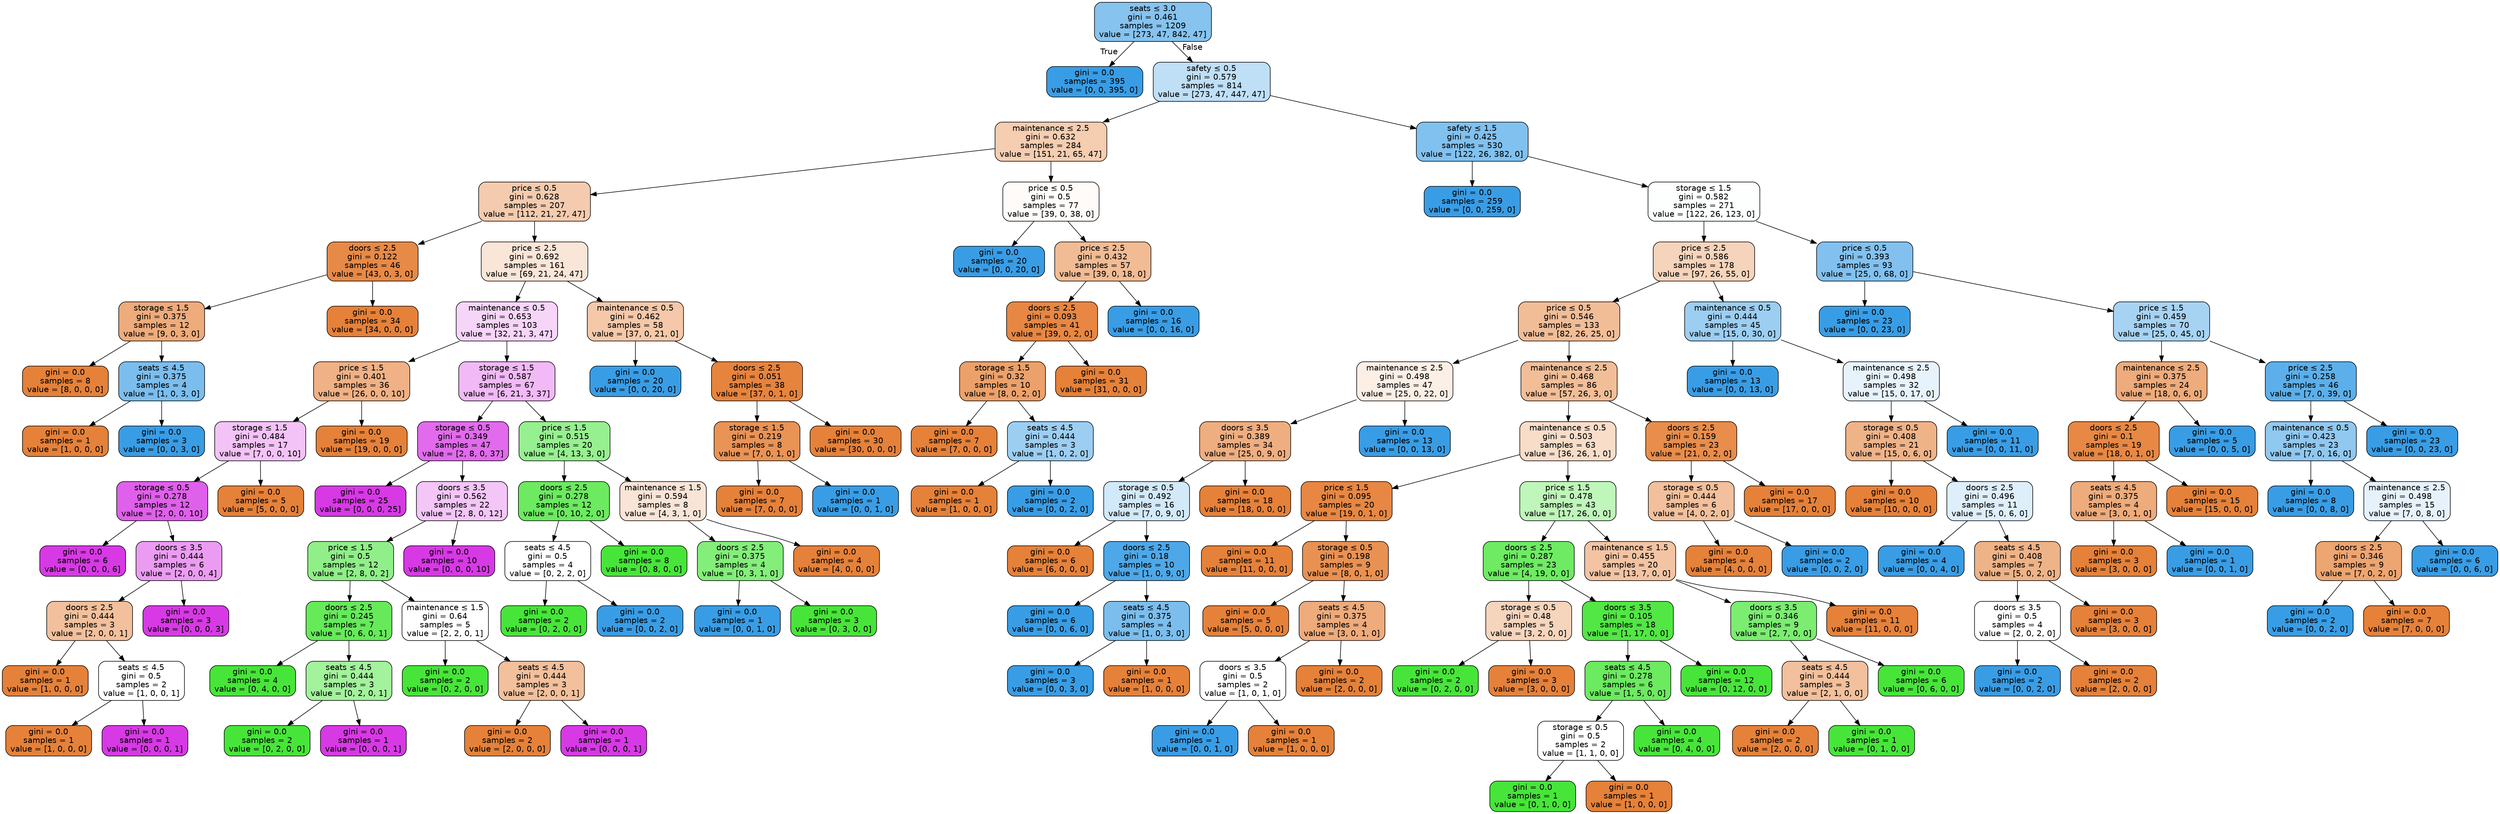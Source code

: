 digraph Tree {
node [shape=box, style="filled, rounded", color="black", fontname=helvetica] ;
edge [fontname=helvetica] ;
0 [label=<seats &le; 3.0<br/>gini = 0.461<br/>samples = 1209<br/>value = [273, 47, 842, 47]>, fillcolor="#399de59b"] ;
1 [label=<gini = 0.0<br/>samples = 395<br/>value = [0, 0, 395, 0]>, fillcolor="#399de5ff"] ;
0 -> 1 [labeldistance=2.5, labelangle=45, headlabel="True"] ;
2 [label=<safety &le; 0.5<br/>gini = 0.579<br/>samples = 814<br/>value = [273, 47, 447, 47]>, fillcolor="#399de552"] ;
0 -> 2 [labeldistance=2.5, labelangle=-45, headlabel="False"] ;
3 [label=<maintenance &le; 2.5<br/>gini = 0.632<br/>samples = 284<br/>value = [151, 21, 65, 47]>, fillcolor="#e5813964"] ;
2 -> 3 ;
4 [label=<price &le; 0.5<br/>gini = 0.628<br/>samples = 207<br/>value = [112, 21, 27, 47]>, fillcolor="#e5813968"] ;
3 -> 4 ;
5 [label=<doors &le; 2.5<br/>gini = 0.122<br/>samples = 46<br/>value = [43, 0, 3, 0]>, fillcolor="#e58139ed"] ;
4 -> 5 ;
6 [label=<storage &le; 1.5<br/>gini = 0.375<br/>samples = 12<br/>value = [9, 0, 3, 0]>, fillcolor="#e58139aa"] ;
5 -> 6 ;
7 [label=<gini = 0.0<br/>samples = 8<br/>value = [8, 0, 0, 0]>, fillcolor="#e58139ff"] ;
6 -> 7 ;
8 [label=<seats &le; 4.5<br/>gini = 0.375<br/>samples = 4<br/>value = [1, 0, 3, 0]>, fillcolor="#399de5aa"] ;
6 -> 8 ;
9 [label=<gini = 0.0<br/>samples = 1<br/>value = [1, 0, 0, 0]>, fillcolor="#e58139ff"] ;
8 -> 9 ;
10 [label=<gini = 0.0<br/>samples = 3<br/>value = [0, 0, 3, 0]>, fillcolor="#399de5ff"] ;
8 -> 10 ;
11 [label=<gini = 0.0<br/>samples = 34<br/>value = [34, 0, 0, 0]>, fillcolor="#e58139ff"] ;
5 -> 11 ;
12 [label=<price &le; 2.5<br/>gini = 0.692<br/>samples = 161<br/>value = [69, 21, 24, 47]>, fillcolor="#e5813931"] ;
4 -> 12 ;
13 [label=<maintenance &le; 0.5<br/>gini = 0.653<br/>samples = 103<br/>value = [32, 21, 3, 47]>, fillcolor="#d739e536"] ;
12 -> 13 ;
14 [label=<price &le; 1.5<br/>gini = 0.401<br/>samples = 36<br/>value = [26, 0, 0, 10]>, fillcolor="#e581399d"] ;
13 -> 14 ;
15 [label=<storage &le; 1.5<br/>gini = 0.484<br/>samples = 17<br/>value = [7, 0, 0, 10]>, fillcolor="#d739e54d"] ;
14 -> 15 ;
16 [label=<storage &le; 0.5<br/>gini = 0.278<br/>samples = 12<br/>value = [2, 0, 0, 10]>, fillcolor="#d739e5cc"] ;
15 -> 16 ;
17 [label=<gini = 0.0<br/>samples = 6<br/>value = [0, 0, 0, 6]>, fillcolor="#d739e5ff"] ;
16 -> 17 ;
18 [label=<doors &le; 3.5<br/>gini = 0.444<br/>samples = 6<br/>value = [2, 0, 0, 4]>, fillcolor="#d739e57f"] ;
16 -> 18 ;
19 [label=<doors &le; 2.5<br/>gini = 0.444<br/>samples = 3<br/>value = [2, 0, 0, 1]>, fillcolor="#e581397f"] ;
18 -> 19 ;
20 [label=<gini = 0.0<br/>samples = 1<br/>value = [1, 0, 0, 0]>, fillcolor="#e58139ff"] ;
19 -> 20 ;
21 [label=<seats &le; 4.5<br/>gini = 0.5<br/>samples = 2<br/>value = [1, 0, 0, 1]>, fillcolor="#e5813900"] ;
19 -> 21 ;
22 [label=<gini = 0.0<br/>samples = 1<br/>value = [1, 0, 0, 0]>, fillcolor="#e58139ff"] ;
21 -> 22 ;
23 [label=<gini = 0.0<br/>samples = 1<br/>value = [0, 0, 0, 1]>, fillcolor="#d739e5ff"] ;
21 -> 23 ;
24 [label=<gini = 0.0<br/>samples = 3<br/>value = [0, 0, 0, 3]>, fillcolor="#d739e5ff"] ;
18 -> 24 ;
25 [label=<gini = 0.0<br/>samples = 5<br/>value = [5, 0, 0, 0]>, fillcolor="#e58139ff"] ;
15 -> 25 ;
26 [label=<gini = 0.0<br/>samples = 19<br/>value = [19, 0, 0, 0]>, fillcolor="#e58139ff"] ;
14 -> 26 ;
27 [label=<storage &le; 1.5<br/>gini = 0.587<br/>samples = 67<br/>value = [6, 21, 3, 37]>, fillcolor="#d739e559"] ;
13 -> 27 ;
28 [label=<storage &le; 0.5<br/>gini = 0.349<br/>samples = 47<br/>value = [2, 8, 0, 37]>, fillcolor="#d739e5be"] ;
27 -> 28 ;
29 [label=<gini = 0.0<br/>samples = 25<br/>value = [0, 0, 0, 25]>, fillcolor="#d739e5ff"] ;
28 -> 29 ;
30 [label=<doors &le; 3.5<br/>gini = 0.562<br/>samples = 22<br/>value = [2, 8, 0, 12]>, fillcolor="#d739e549"] ;
28 -> 30 ;
31 [label=<price &le; 1.5<br/>gini = 0.5<br/>samples = 12<br/>value = [2, 8, 0, 2]>, fillcolor="#47e53999"] ;
30 -> 31 ;
32 [label=<doors &le; 2.5<br/>gini = 0.245<br/>samples = 7<br/>value = [0, 6, 0, 1]>, fillcolor="#47e539d4"] ;
31 -> 32 ;
33 [label=<gini = 0.0<br/>samples = 4<br/>value = [0, 4, 0, 0]>, fillcolor="#47e539ff"] ;
32 -> 33 ;
34 [label=<seats &le; 4.5<br/>gini = 0.444<br/>samples = 3<br/>value = [0, 2, 0, 1]>, fillcolor="#47e5397f"] ;
32 -> 34 ;
35 [label=<gini = 0.0<br/>samples = 2<br/>value = [0, 2, 0, 0]>, fillcolor="#47e539ff"] ;
34 -> 35 ;
36 [label=<gini = 0.0<br/>samples = 1<br/>value = [0, 0, 0, 1]>, fillcolor="#d739e5ff"] ;
34 -> 36 ;
37 [label=<maintenance &le; 1.5<br/>gini = 0.64<br/>samples = 5<br/>value = [2, 2, 0, 1]>, fillcolor="#e5813900"] ;
31 -> 37 ;
38 [label=<gini = 0.0<br/>samples = 2<br/>value = [0, 2, 0, 0]>, fillcolor="#47e539ff"] ;
37 -> 38 ;
39 [label=<seats &le; 4.5<br/>gini = 0.444<br/>samples = 3<br/>value = [2, 0, 0, 1]>, fillcolor="#e581397f"] ;
37 -> 39 ;
40 [label=<gini = 0.0<br/>samples = 2<br/>value = [2, 0, 0, 0]>, fillcolor="#e58139ff"] ;
39 -> 40 ;
41 [label=<gini = 0.0<br/>samples = 1<br/>value = [0, 0, 0, 1]>, fillcolor="#d739e5ff"] ;
39 -> 41 ;
42 [label=<gini = 0.0<br/>samples = 10<br/>value = [0, 0, 0, 10]>, fillcolor="#d739e5ff"] ;
30 -> 42 ;
43 [label=<price &le; 1.5<br/>gini = 0.515<br/>samples = 20<br/>value = [4, 13, 3, 0]>, fillcolor="#47e5398f"] ;
27 -> 43 ;
44 [label=<doors &le; 2.5<br/>gini = 0.278<br/>samples = 12<br/>value = [0, 10, 2, 0]>, fillcolor="#47e539cc"] ;
43 -> 44 ;
45 [label=<seats &le; 4.5<br/>gini = 0.5<br/>samples = 4<br/>value = [0, 2, 2, 0]>, fillcolor="#47e53900"] ;
44 -> 45 ;
46 [label=<gini = 0.0<br/>samples = 2<br/>value = [0, 2, 0, 0]>, fillcolor="#47e539ff"] ;
45 -> 46 ;
47 [label=<gini = 0.0<br/>samples = 2<br/>value = [0, 0, 2, 0]>, fillcolor="#399de5ff"] ;
45 -> 47 ;
48 [label=<gini = 0.0<br/>samples = 8<br/>value = [0, 8, 0, 0]>, fillcolor="#47e539ff"] ;
44 -> 48 ;
49 [label=<maintenance &le; 1.5<br/>gini = 0.594<br/>samples = 8<br/>value = [4, 3, 1, 0]>, fillcolor="#e5813933"] ;
43 -> 49 ;
50 [label=<doors &le; 2.5<br/>gini = 0.375<br/>samples = 4<br/>value = [0, 3, 1, 0]>, fillcolor="#47e539aa"] ;
49 -> 50 ;
51 [label=<gini = 0.0<br/>samples = 1<br/>value = [0, 0, 1, 0]>, fillcolor="#399de5ff"] ;
50 -> 51 ;
52 [label=<gini = 0.0<br/>samples = 3<br/>value = [0, 3, 0, 0]>, fillcolor="#47e539ff"] ;
50 -> 52 ;
53 [label=<gini = 0.0<br/>samples = 4<br/>value = [4, 0, 0, 0]>, fillcolor="#e58139ff"] ;
49 -> 53 ;
54 [label=<maintenance &le; 0.5<br/>gini = 0.462<br/>samples = 58<br/>value = [37, 0, 21, 0]>, fillcolor="#e581396e"] ;
12 -> 54 ;
55 [label=<gini = 0.0<br/>samples = 20<br/>value = [0, 0, 20, 0]>, fillcolor="#399de5ff"] ;
54 -> 55 ;
56 [label=<doors &le; 2.5<br/>gini = 0.051<br/>samples = 38<br/>value = [37, 0, 1, 0]>, fillcolor="#e58139f8"] ;
54 -> 56 ;
57 [label=<storage &le; 1.5<br/>gini = 0.219<br/>samples = 8<br/>value = [7, 0, 1, 0]>, fillcolor="#e58139db"] ;
56 -> 57 ;
58 [label=<gini = 0.0<br/>samples = 7<br/>value = [7, 0, 0, 0]>, fillcolor="#e58139ff"] ;
57 -> 58 ;
59 [label=<gini = 0.0<br/>samples = 1<br/>value = [0, 0, 1, 0]>, fillcolor="#399de5ff"] ;
57 -> 59 ;
60 [label=<gini = 0.0<br/>samples = 30<br/>value = [30, 0, 0, 0]>, fillcolor="#e58139ff"] ;
56 -> 60 ;
61 [label=<price &le; 0.5<br/>gini = 0.5<br/>samples = 77<br/>value = [39, 0, 38, 0]>, fillcolor="#e5813907"] ;
3 -> 61 ;
62 [label=<gini = 0.0<br/>samples = 20<br/>value = [0, 0, 20, 0]>, fillcolor="#399de5ff"] ;
61 -> 62 ;
63 [label=<price &le; 2.5<br/>gini = 0.432<br/>samples = 57<br/>value = [39, 0, 18, 0]>, fillcolor="#e5813989"] ;
61 -> 63 ;
64 [label=<doors &le; 2.5<br/>gini = 0.093<br/>samples = 41<br/>value = [39, 0, 2, 0]>, fillcolor="#e58139f2"] ;
63 -> 64 ;
65 [label=<storage &le; 1.5<br/>gini = 0.32<br/>samples = 10<br/>value = [8, 0, 2, 0]>, fillcolor="#e58139bf"] ;
64 -> 65 ;
66 [label=<gini = 0.0<br/>samples = 7<br/>value = [7, 0, 0, 0]>, fillcolor="#e58139ff"] ;
65 -> 66 ;
67 [label=<seats &le; 4.5<br/>gini = 0.444<br/>samples = 3<br/>value = [1, 0, 2, 0]>, fillcolor="#399de57f"] ;
65 -> 67 ;
68 [label=<gini = 0.0<br/>samples = 1<br/>value = [1, 0, 0, 0]>, fillcolor="#e58139ff"] ;
67 -> 68 ;
69 [label=<gini = 0.0<br/>samples = 2<br/>value = [0, 0, 2, 0]>, fillcolor="#399de5ff"] ;
67 -> 69 ;
70 [label=<gini = 0.0<br/>samples = 31<br/>value = [31, 0, 0, 0]>, fillcolor="#e58139ff"] ;
64 -> 70 ;
71 [label=<gini = 0.0<br/>samples = 16<br/>value = [0, 0, 16, 0]>, fillcolor="#399de5ff"] ;
63 -> 71 ;
72 [label=<safety &le; 1.5<br/>gini = 0.425<br/>samples = 530<br/>value = [122, 26, 382, 0]>, fillcolor="#399de5a2"] ;
2 -> 72 ;
73 [label=<gini = 0.0<br/>samples = 259<br/>value = [0, 0, 259, 0]>, fillcolor="#399de5ff"] ;
72 -> 73 ;
74 [label=<storage &le; 1.5<br/>gini = 0.582<br/>samples = 271<br/>value = [122, 26, 123, 0]>, fillcolor="#399de502"] ;
72 -> 74 ;
75 [label=<price &le; 2.5<br/>gini = 0.586<br/>samples = 178<br/>value = [97, 26, 55, 0]>, fillcolor="#e5813957"] ;
74 -> 75 ;
76 [label=<price &le; 0.5<br/>gini = 0.546<br/>samples = 133<br/>value = [82, 26, 25, 0]>, fillcolor="#e5813985"] ;
75 -> 76 ;
77 [label=<maintenance &le; 2.5<br/>gini = 0.498<br/>samples = 47<br/>value = [25, 0, 22, 0]>, fillcolor="#e581391f"] ;
76 -> 77 ;
78 [label=<doors &le; 3.5<br/>gini = 0.389<br/>samples = 34<br/>value = [25, 0, 9, 0]>, fillcolor="#e58139a3"] ;
77 -> 78 ;
79 [label=<storage &le; 0.5<br/>gini = 0.492<br/>samples = 16<br/>value = [7, 0, 9, 0]>, fillcolor="#399de539"] ;
78 -> 79 ;
80 [label=<gini = 0.0<br/>samples = 6<br/>value = [6, 0, 0, 0]>, fillcolor="#e58139ff"] ;
79 -> 80 ;
81 [label=<doors &le; 2.5<br/>gini = 0.18<br/>samples = 10<br/>value = [1, 0, 9, 0]>, fillcolor="#399de5e3"] ;
79 -> 81 ;
82 [label=<gini = 0.0<br/>samples = 6<br/>value = [0, 0, 6, 0]>, fillcolor="#399de5ff"] ;
81 -> 82 ;
83 [label=<seats &le; 4.5<br/>gini = 0.375<br/>samples = 4<br/>value = [1, 0, 3, 0]>, fillcolor="#399de5aa"] ;
81 -> 83 ;
84 [label=<gini = 0.0<br/>samples = 3<br/>value = [0, 0, 3, 0]>, fillcolor="#399de5ff"] ;
83 -> 84 ;
85 [label=<gini = 0.0<br/>samples = 1<br/>value = [1, 0, 0, 0]>, fillcolor="#e58139ff"] ;
83 -> 85 ;
86 [label=<gini = 0.0<br/>samples = 18<br/>value = [18, 0, 0, 0]>, fillcolor="#e58139ff"] ;
78 -> 86 ;
87 [label=<gini = 0.0<br/>samples = 13<br/>value = [0, 0, 13, 0]>, fillcolor="#399de5ff"] ;
77 -> 87 ;
88 [label=<maintenance &le; 2.5<br/>gini = 0.468<br/>samples = 86<br/>value = [57, 26, 3, 0]>, fillcolor="#e5813984"] ;
76 -> 88 ;
89 [label=<maintenance &le; 0.5<br/>gini = 0.503<br/>samples = 63<br/>value = [36, 26, 1, 0]>, fillcolor="#e5813945"] ;
88 -> 89 ;
90 [label=<price &le; 1.5<br/>gini = 0.095<br/>samples = 20<br/>value = [19, 0, 1, 0]>, fillcolor="#e58139f2"] ;
89 -> 90 ;
91 [label=<gini = 0.0<br/>samples = 11<br/>value = [11, 0, 0, 0]>, fillcolor="#e58139ff"] ;
90 -> 91 ;
92 [label=<storage &le; 0.5<br/>gini = 0.198<br/>samples = 9<br/>value = [8, 0, 1, 0]>, fillcolor="#e58139df"] ;
90 -> 92 ;
93 [label=<gini = 0.0<br/>samples = 5<br/>value = [5, 0, 0, 0]>, fillcolor="#e58139ff"] ;
92 -> 93 ;
94 [label=<seats &le; 4.5<br/>gini = 0.375<br/>samples = 4<br/>value = [3, 0, 1, 0]>, fillcolor="#e58139aa"] ;
92 -> 94 ;
95 [label=<doors &le; 3.5<br/>gini = 0.5<br/>samples = 2<br/>value = [1, 0, 1, 0]>, fillcolor="#e5813900"] ;
94 -> 95 ;
96 [label=<gini = 0.0<br/>samples = 1<br/>value = [0, 0, 1, 0]>, fillcolor="#399de5ff"] ;
95 -> 96 ;
97 [label=<gini = 0.0<br/>samples = 1<br/>value = [1, 0, 0, 0]>, fillcolor="#e58139ff"] ;
95 -> 97 ;
98 [label=<gini = 0.0<br/>samples = 2<br/>value = [2, 0, 0, 0]>, fillcolor="#e58139ff"] ;
94 -> 98 ;
99 [label=<price &le; 1.5<br/>gini = 0.478<br/>samples = 43<br/>value = [17, 26, 0, 0]>, fillcolor="#47e53958"] ;
89 -> 99 ;
100 [label=<doors &le; 2.5<br/>gini = 0.287<br/>samples = 23<br/>value = [4, 19, 0, 0]>, fillcolor="#47e539c9"] ;
99 -> 100 ;
101 [label=<storage &le; 0.5<br/>gini = 0.48<br/>samples = 5<br/>value = [3, 2, 0, 0]>, fillcolor="#e5813955"] ;
100 -> 101 ;
102 [label=<gini = 0.0<br/>samples = 2<br/>value = [0, 2, 0, 0]>, fillcolor="#47e539ff"] ;
101 -> 102 ;
103 [label=<gini = 0.0<br/>samples = 3<br/>value = [3, 0, 0, 0]>, fillcolor="#e58139ff"] ;
101 -> 103 ;
104 [label=<doors &le; 3.5<br/>gini = 0.105<br/>samples = 18<br/>value = [1, 17, 0, 0]>, fillcolor="#47e539f0"] ;
100 -> 104 ;
105 [label=<seats &le; 4.5<br/>gini = 0.278<br/>samples = 6<br/>value = [1, 5, 0, 0]>, fillcolor="#47e539cc"] ;
104 -> 105 ;
106 [label=<storage &le; 0.5<br/>gini = 0.5<br/>samples = 2<br/>value = [1, 1, 0, 0]>, fillcolor="#e5813900"] ;
105 -> 106 ;
107 [label=<gini = 0.0<br/>samples = 1<br/>value = [0, 1, 0, 0]>, fillcolor="#47e539ff"] ;
106 -> 107 ;
108 [label=<gini = 0.0<br/>samples = 1<br/>value = [1, 0, 0, 0]>, fillcolor="#e58139ff"] ;
106 -> 108 ;
109 [label=<gini = 0.0<br/>samples = 4<br/>value = [0, 4, 0, 0]>, fillcolor="#47e539ff"] ;
105 -> 109 ;
110 [label=<gini = 0.0<br/>samples = 12<br/>value = [0, 12, 0, 0]>, fillcolor="#47e539ff"] ;
104 -> 110 ;
111 [label=<maintenance &le; 1.5<br/>gini = 0.455<br/>samples = 20<br/>value = [13, 7, 0, 0]>, fillcolor="#e5813976"] ;
99 -> 111 ;
112 [label=<doors &le; 3.5<br/>gini = 0.346<br/>samples = 9<br/>value = [2, 7, 0, 0]>, fillcolor="#47e539b6"] ;
111 -> 112 ;
113 [label=<seats &le; 4.5<br/>gini = 0.444<br/>samples = 3<br/>value = [2, 1, 0, 0]>, fillcolor="#e581397f"] ;
112 -> 113 ;
114 [label=<gini = 0.0<br/>samples = 2<br/>value = [2, 0, 0, 0]>, fillcolor="#e58139ff"] ;
113 -> 114 ;
115 [label=<gini = 0.0<br/>samples = 1<br/>value = [0, 1, 0, 0]>, fillcolor="#47e539ff"] ;
113 -> 115 ;
116 [label=<gini = 0.0<br/>samples = 6<br/>value = [0, 6, 0, 0]>, fillcolor="#47e539ff"] ;
112 -> 116 ;
117 [label=<gini = 0.0<br/>samples = 11<br/>value = [11, 0, 0, 0]>, fillcolor="#e58139ff"] ;
111 -> 117 ;
118 [label=<doors &le; 2.5<br/>gini = 0.159<br/>samples = 23<br/>value = [21, 0, 2, 0]>, fillcolor="#e58139e7"] ;
88 -> 118 ;
119 [label=<storage &le; 0.5<br/>gini = 0.444<br/>samples = 6<br/>value = [4, 0, 2, 0]>, fillcolor="#e581397f"] ;
118 -> 119 ;
120 [label=<gini = 0.0<br/>samples = 4<br/>value = [4, 0, 0, 0]>, fillcolor="#e58139ff"] ;
119 -> 120 ;
121 [label=<gini = 0.0<br/>samples = 2<br/>value = [0, 0, 2, 0]>, fillcolor="#399de5ff"] ;
119 -> 121 ;
122 [label=<gini = 0.0<br/>samples = 17<br/>value = [17, 0, 0, 0]>, fillcolor="#e58139ff"] ;
118 -> 122 ;
123 [label=<maintenance &le; 0.5<br/>gini = 0.444<br/>samples = 45<br/>value = [15, 0, 30, 0]>, fillcolor="#399de57f"] ;
75 -> 123 ;
124 [label=<gini = 0.0<br/>samples = 13<br/>value = [0, 0, 13, 0]>, fillcolor="#399de5ff"] ;
123 -> 124 ;
125 [label=<maintenance &le; 2.5<br/>gini = 0.498<br/>samples = 32<br/>value = [15, 0, 17, 0]>, fillcolor="#399de51e"] ;
123 -> 125 ;
126 [label=<storage &le; 0.5<br/>gini = 0.408<br/>samples = 21<br/>value = [15, 0, 6, 0]>, fillcolor="#e5813999"] ;
125 -> 126 ;
127 [label=<gini = 0.0<br/>samples = 10<br/>value = [10, 0, 0, 0]>, fillcolor="#e58139ff"] ;
126 -> 127 ;
128 [label=<doors &le; 2.5<br/>gini = 0.496<br/>samples = 11<br/>value = [5, 0, 6, 0]>, fillcolor="#399de52a"] ;
126 -> 128 ;
129 [label=<gini = 0.0<br/>samples = 4<br/>value = [0, 0, 4, 0]>, fillcolor="#399de5ff"] ;
128 -> 129 ;
130 [label=<seats &le; 4.5<br/>gini = 0.408<br/>samples = 7<br/>value = [5, 0, 2, 0]>, fillcolor="#e5813999"] ;
128 -> 130 ;
131 [label=<doors &le; 3.5<br/>gini = 0.5<br/>samples = 4<br/>value = [2, 0, 2, 0]>, fillcolor="#e5813900"] ;
130 -> 131 ;
132 [label=<gini = 0.0<br/>samples = 2<br/>value = [0, 0, 2, 0]>, fillcolor="#399de5ff"] ;
131 -> 132 ;
133 [label=<gini = 0.0<br/>samples = 2<br/>value = [2, 0, 0, 0]>, fillcolor="#e58139ff"] ;
131 -> 133 ;
134 [label=<gini = 0.0<br/>samples = 3<br/>value = [3, 0, 0, 0]>, fillcolor="#e58139ff"] ;
130 -> 134 ;
135 [label=<gini = 0.0<br/>samples = 11<br/>value = [0, 0, 11, 0]>, fillcolor="#399de5ff"] ;
125 -> 135 ;
136 [label=<price &le; 0.5<br/>gini = 0.393<br/>samples = 93<br/>value = [25, 0, 68, 0]>, fillcolor="#399de5a1"] ;
74 -> 136 ;
137 [label=<gini = 0.0<br/>samples = 23<br/>value = [0, 0, 23, 0]>, fillcolor="#399de5ff"] ;
136 -> 137 ;
138 [label=<price &le; 1.5<br/>gini = 0.459<br/>samples = 70<br/>value = [25, 0, 45, 0]>, fillcolor="#399de571"] ;
136 -> 138 ;
139 [label=<maintenance &le; 2.5<br/>gini = 0.375<br/>samples = 24<br/>value = [18, 0, 6, 0]>, fillcolor="#e58139aa"] ;
138 -> 139 ;
140 [label=<doors &le; 2.5<br/>gini = 0.1<br/>samples = 19<br/>value = [18, 0, 1, 0]>, fillcolor="#e58139f1"] ;
139 -> 140 ;
141 [label=<seats &le; 4.5<br/>gini = 0.375<br/>samples = 4<br/>value = [3, 0, 1, 0]>, fillcolor="#e58139aa"] ;
140 -> 141 ;
142 [label=<gini = 0.0<br/>samples = 3<br/>value = [3, 0, 0, 0]>, fillcolor="#e58139ff"] ;
141 -> 142 ;
143 [label=<gini = 0.0<br/>samples = 1<br/>value = [0, 0, 1, 0]>, fillcolor="#399de5ff"] ;
141 -> 143 ;
144 [label=<gini = 0.0<br/>samples = 15<br/>value = [15, 0, 0, 0]>, fillcolor="#e58139ff"] ;
140 -> 144 ;
145 [label=<gini = 0.0<br/>samples = 5<br/>value = [0, 0, 5, 0]>, fillcolor="#399de5ff"] ;
139 -> 145 ;
146 [label=<price &le; 2.5<br/>gini = 0.258<br/>samples = 46<br/>value = [7, 0, 39, 0]>, fillcolor="#399de5d1"] ;
138 -> 146 ;
147 [label=<maintenance &le; 0.5<br/>gini = 0.423<br/>samples = 23<br/>value = [7, 0, 16, 0]>, fillcolor="#399de58f"] ;
146 -> 147 ;
148 [label=<gini = 0.0<br/>samples = 8<br/>value = [0, 0, 8, 0]>, fillcolor="#399de5ff"] ;
147 -> 148 ;
149 [label=<maintenance &le; 2.5<br/>gini = 0.498<br/>samples = 15<br/>value = [7, 0, 8, 0]>, fillcolor="#399de520"] ;
147 -> 149 ;
150 [label=<doors &le; 2.5<br/>gini = 0.346<br/>samples = 9<br/>value = [7, 0, 2, 0]>, fillcolor="#e58139b6"] ;
149 -> 150 ;
151 [label=<gini = 0.0<br/>samples = 2<br/>value = [0, 0, 2, 0]>, fillcolor="#399de5ff"] ;
150 -> 151 ;
152 [label=<gini = 0.0<br/>samples = 7<br/>value = [7, 0, 0, 0]>, fillcolor="#e58139ff"] ;
150 -> 152 ;
153 [label=<gini = 0.0<br/>samples = 6<br/>value = [0, 0, 6, 0]>, fillcolor="#399de5ff"] ;
149 -> 153 ;
154 [label=<gini = 0.0<br/>samples = 23<br/>value = [0, 0, 23, 0]>, fillcolor="#399de5ff"] ;
146 -> 154 ;
}